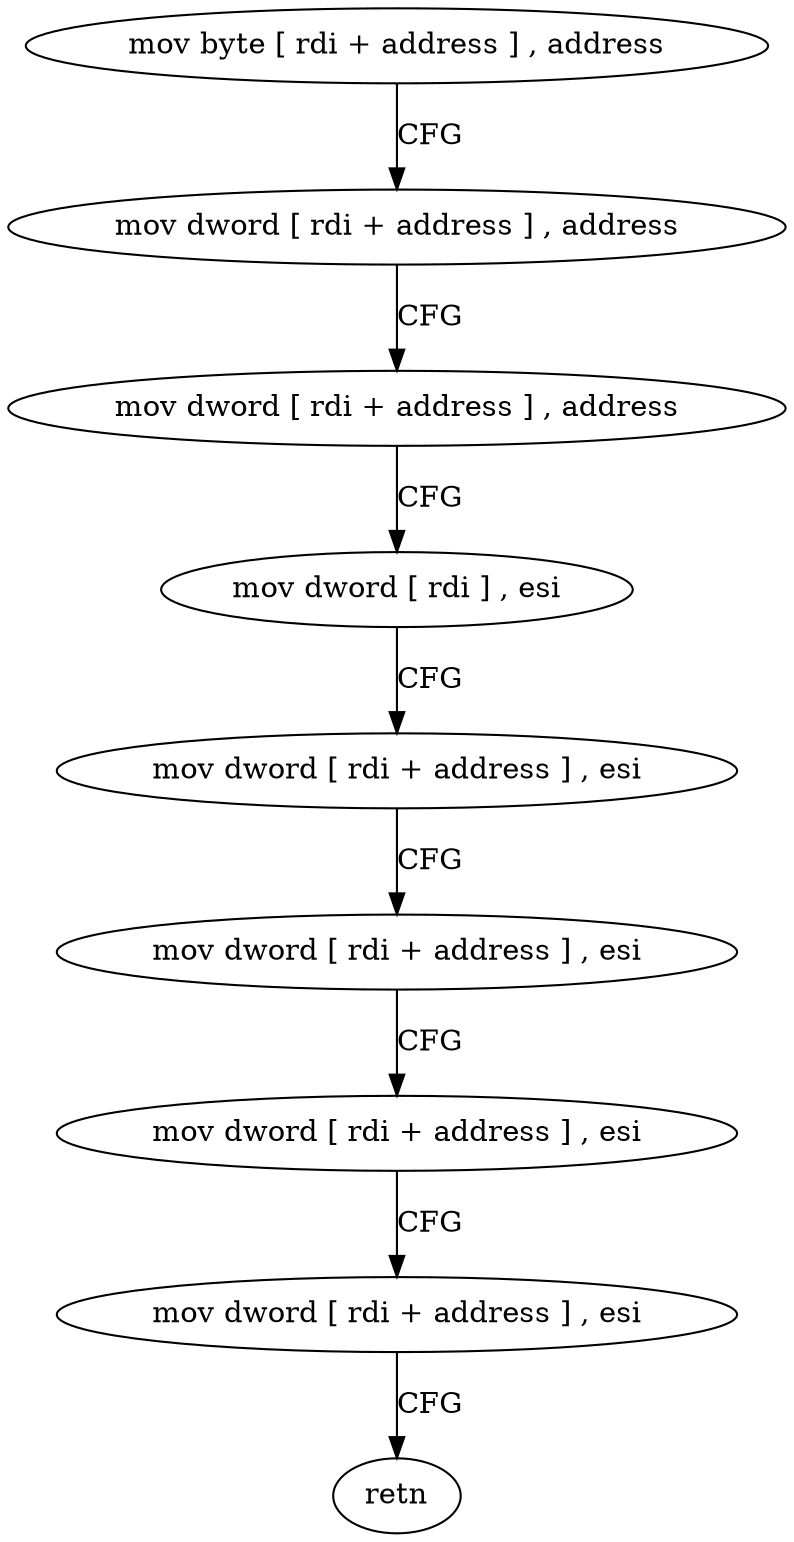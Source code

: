 digraph "func" {
"4281989" [label = "mov byte [ rdi + address ] , address" ]
"4281993" [label = "mov dword [ rdi + address ] , address" ]
"4282000" [label = "mov dword [ rdi + address ] , address" ]
"4282007" [label = "mov dword [ rdi ] , esi" ]
"4282009" [label = "mov dword [ rdi + address ] , esi" ]
"4282012" [label = "mov dword [ rdi + address ] , esi" ]
"4282015" [label = "mov dword [ rdi + address ] , esi" ]
"4282018" [label = "mov dword [ rdi + address ] , esi" ]
"4282021" [label = "retn" ]
"4281989" -> "4281993" [ label = "CFG" ]
"4281993" -> "4282000" [ label = "CFG" ]
"4282000" -> "4282007" [ label = "CFG" ]
"4282007" -> "4282009" [ label = "CFG" ]
"4282009" -> "4282012" [ label = "CFG" ]
"4282012" -> "4282015" [ label = "CFG" ]
"4282015" -> "4282018" [ label = "CFG" ]
"4282018" -> "4282021" [ label = "CFG" ]
}

